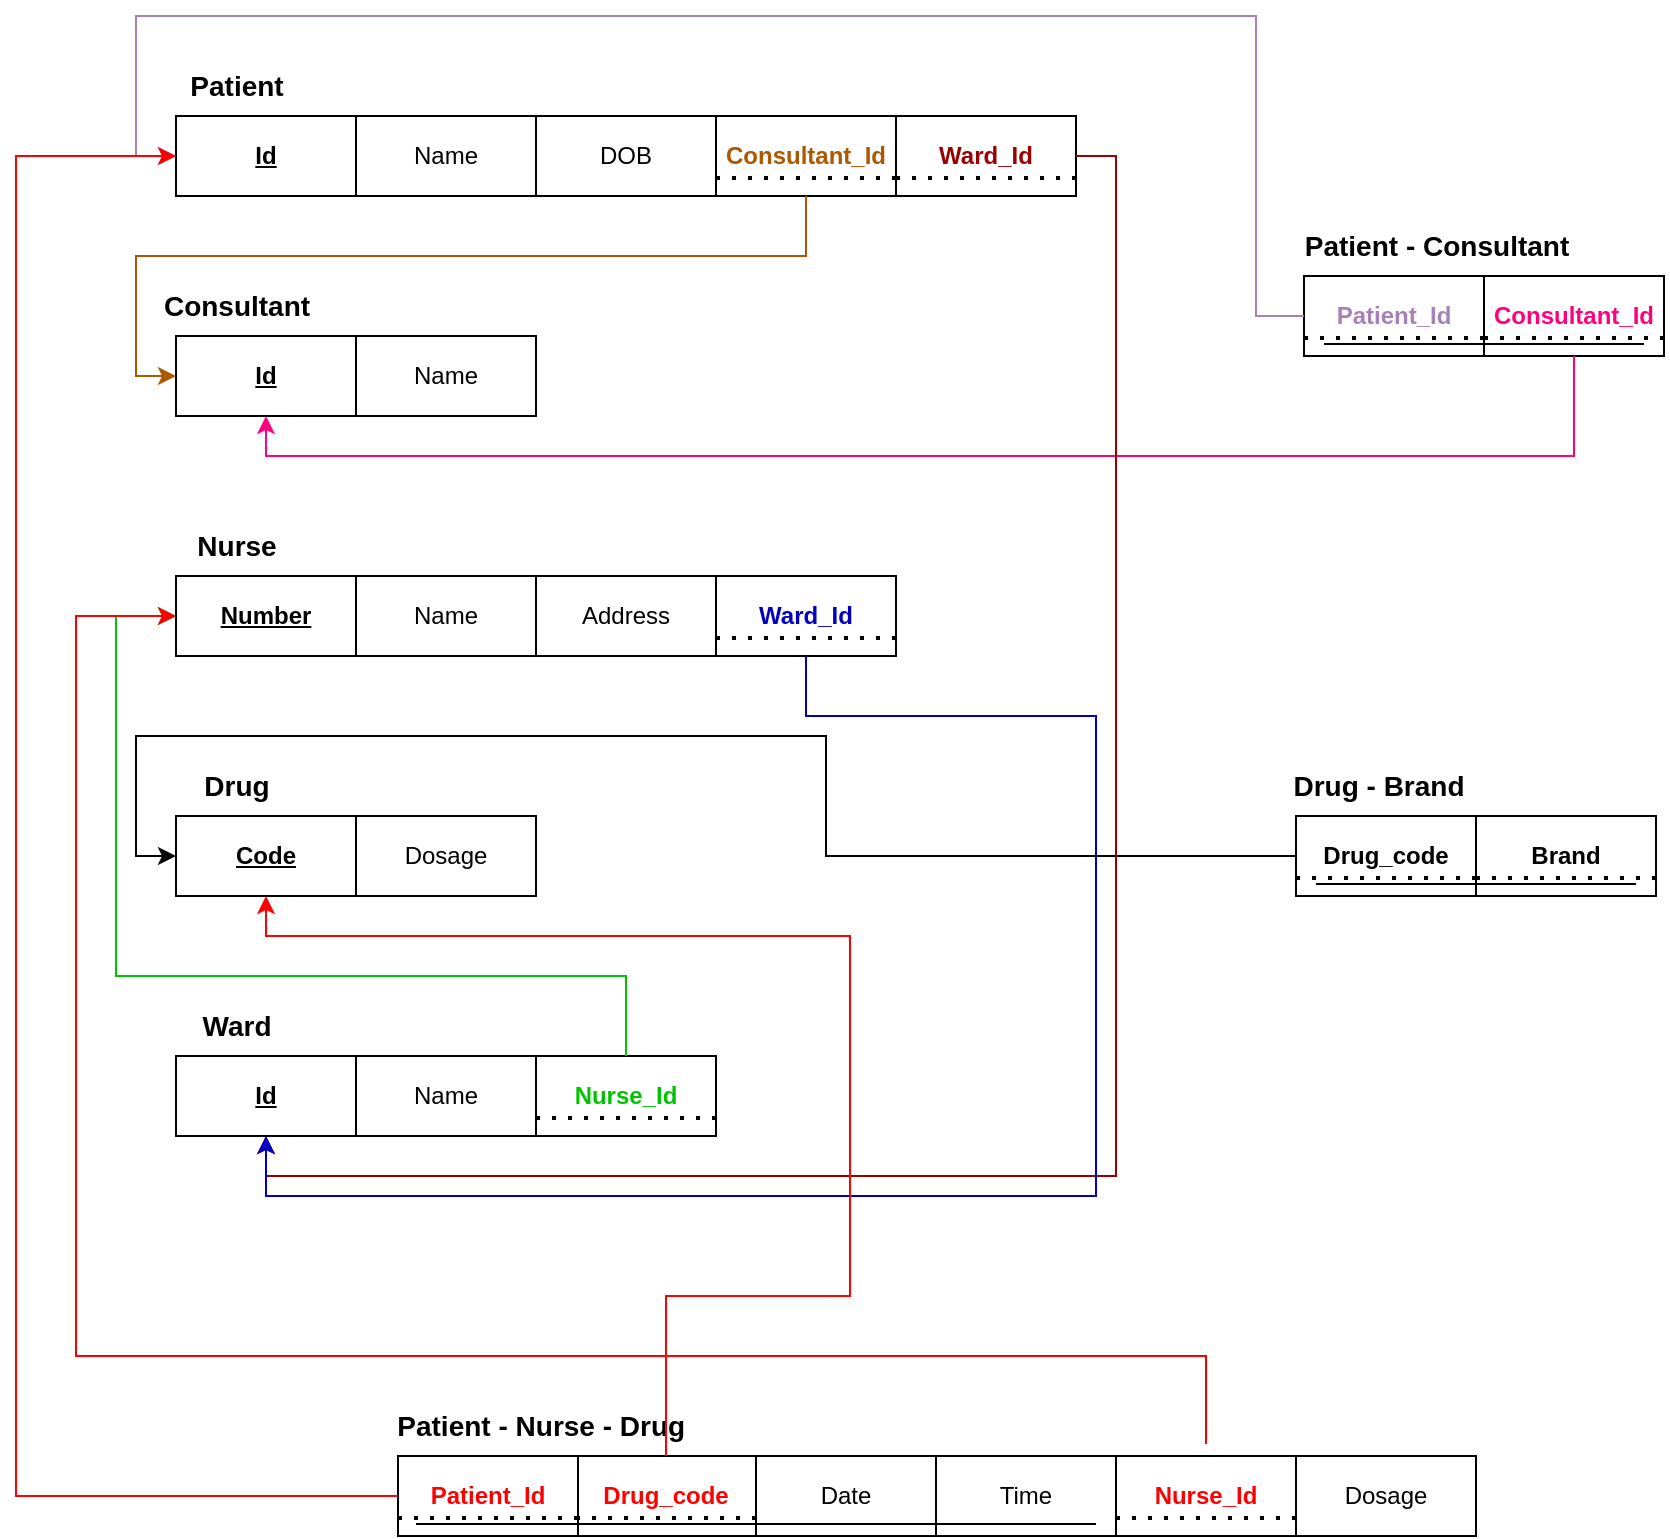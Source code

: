 <mxfile version="24.3.1" type="github">
  <diagram name="Page-1" id="1Q1MUkZzWCJOnIkLyNTM">
    <mxGraphModel dx="2501" dy="772" grid="1" gridSize="10" guides="1" tooltips="1" connect="1" arrows="1" fold="1" page="1" pageScale="1" pageWidth="827" pageHeight="1169" math="0" shadow="0">
      <root>
        <mxCell id="0" />
        <mxCell id="1" parent="0" />
        <mxCell id="8zgzl7MIhLuuyy7sdj-F-80" value="" style="group" vertex="1" connectable="0" parent="1">
          <mxGeometry x="694" y="150" width="90" height="40" as="geometry" />
        </mxCell>
        <mxCell id="8zgzl7MIhLuuyy7sdj-F-81" value="&lt;span style=&quot;text-wrap: nowrap;&quot;&gt;&lt;font color=&quot;#ff0080&quot; style=&quot;font-size: 12px;&quot;&gt;&lt;b style=&quot;&quot;&gt;Consultant_Id&lt;/b&gt;&lt;/font&gt;&lt;/span&gt;" style="rounded=0;whiteSpace=wrap;html=1;" vertex="1" parent="8zgzl7MIhLuuyy7sdj-F-80">
          <mxGeometry width="90" height="40" as="geometry" />
        </mxCell>
        <mxCell id="8zgzl7MIhLuuyy7sdj-F-82" value="" style="endArrow=none;dashed=1;html=1;dashPattern=1 3;strokeWidth=2;rounded=0;" edge="1" parent="8zgzl7MIhLuuyy7sdj-F-80">
          <mxGeometry width="50" height="50" relative="1" as="geometry">
            <mxPoint y="31" as="sourcePoint" />
            <mxPoint x="90" y="31" as="targetPoint" />
          </mxGeometry>
        </mxCell>
        <mxCell id="8zgzl7MIhLuuyy7sdj-F-1" value="" style="group" vertex="1" connectable="0" parent="1">
          <mxGeometry x="40" y="70" width="450" height="40" as="geometry" />
        </mxCell>
        <mxCell id="8zgzl7MIhLuuyy7sdj-F-2" value="&lt;u&gt;&lt;b&gt;Id&lt;/b&gt;&lt;/u&gt;" style="rounded=0;whiteSpace=wrap;html=1;" vertex="1" parent="8zgzl7MIhLuuyy7sdj-F-1">
          <mxGeometry width="90" height="40" as="geometry" />
        </mxCell>
        <mxCell id="8zgzl7MIhLuuyy7sdj-F-3" value="Name" style="rounded=0;whiteSpace=wrap;html=1;" vertex="1" parent="8zgzl7MIhLuuyy7sdj-F-1">
          <mxGeometry x="90" width="90" height="40" as="geometry" />
        </mxCell>
        <mxCell id="8zgzl7MIhLuuyy7sdj-F-4" value="DOB" style="rounded=0;whiteSpace=wrap;html=1;" vertex="1" parent="8zgzl7MIhLuuyy7sdj-F-1">
          <mxGeometry x="180" width="90" height="40" as="geometry" />
        </mxCell>
        <mxCell id="8zgzl7MIhLuuyy7sdj-F-40" value="" style="group" vertex="1" connectable="0" parent="8zgzl7MIhLuuyy7sdj-F-1">
          <mxGeometry x="270" width="90" height="40" as="geometry" />
        </mxCell>
        <mxCell id="8zgzl7MIhLuuyy7sdj-F-41" value="&lt;span style=&quot;text-wrap: nowrap;&quot;&gt;&lt;font color=&quot;#ad5700&quot; style=&quot;font-size: 12px;&quot;&gt;&lt;b style=&quot;&quot;&gt;Consultant_Id&lt;/b&gt;&lt;/font&gt;&lt;/span&gt;" style="rounded=0;whiteSpace=wrap;html=1;" vertex="1" parent="8zgzl7MIhLuuyy7sdj-F-40">
          <mxGeometry width="90" height="40" as="geometry" />
        </mxCell>
        <mxCell id="8zgzl7MIhLuuyy7sdj-F-42" value="" style="endArrow=none;dashed=1;html=1;dashPattern=1 3;strokeWidth=2;rounded=0;" edge="1" parent="8zgzl7MIhLuuyy7sdj-F-40">
          <mxGeometry width="50" height="50" relative="1" as="geometry">
            <mxPoint y="31" as="sourcePoint" />
            <mxPoint x="90" y="31" as="targetPoint" />
          </mxGeometry>
        </mxCell>
        <mxCell id="8zgzl7MIhLuuyy7sdj-F-44" value="" style="group" vertex="1" connectable="0" parent="8zgzl7MIhLuuyy7sdj-F-1">
          <mxGeometry x="360" width="90" height="40" as="geometry" />
        </mxCell>
        <mxCell id="8zgzl7MIhLuuyy7sdj-F-45" value="&lt;span style=&quot;text-wrap: nowrap;&quot;&gt;&lt;font color=&quot;#990000&quot; style=&quot;font-size: 12px;&quot;&gt;&lt;b style=&quot;&quot;&gt;Ward_Id&lt;/b&gt;&lt;/font&gt;&lt;/span&gt;" style="rounded=0;whiteSpace=wrap;html=1;" vertex="1" parent="8zgzl7MIhLuuyy7sdj-F-44">
          <mxGeometry width="90" height="40" as="geometry" />
        </mxCell>
        <mxCell id="8zgzl7MIhLuuyy7sdj-F-46" value="" style="endArrow=none;dashed=1;html=1;dashPattern=1 3;strokeWidth=2;rounded=0;" edge="1" parent="8zgzl7MIhLuuyy7sdj-F-44">
          <mxGeometry width="50" height="50" relative="1" as="geometry">
            <mxPoint y="31" as="sourcePoint" />
            <mxPoint x="90" y="31" as="targetPoint" />
          </mxGeometry>
        </mxCell>
        <mxCell id="8zgzl7MIhLuuyy7sdj-F-7" value="&lt;b&gt;&lt;font style=&quot;font-size: 14px;&quot;&gt;Patient&lt;/font&gt;&lt;/b&gt;" style="text;html=1;align=center;verticalAlign=middle;resizable=0;points=[];autosize=1;strokeColor=none;fillColor=none;" vertex="1" parent="1">
          <mxGeometry x="35" y="40" width="70" height="30" as="geometry" />
        </mxCell>
        <mxCell id="8zgzl7MIhLuuyy7sdj-F-8" value="&lt;u&gt;&lt;b&gt;Id&lt;/b&gt;&lt;/u&gt;" style="rounded=0;whiteSpace=wrap;html=1;" vertex="1" parent="1">
          <mxGeometry x="40" y="180" width="90" height="40" as="geometry" />
        </mxCell>
        <mxCell id="8zgzl7MIhLuuyy7sdj-F-9" value="Name" style="rounded=0;whiteSpace=wrap;html=1;" vertex="1" parent="1">
          <mxGeometry x="130" y="180" width="90" height="40" as="geometry" />
        </mxCell>
        <mxCell id="8zgzl7MIhLuuyy7sdj-F-11" value="&lt;b&gt;&lt;font style=&quot;font-size: 14px;&quot;&gt;Consultant&lt;/font&gt;&lt;/b&gt;" style="text;html=1;align=center;verticalAlign=middle;resizable=0;points=[];autosize=1;strokeColor=none;fillColor=none;" vertex="1" parent="1">
          <mxGeometry x="20" y="150" width="100" height="30" as="geometry" />
        </mxCell>
        <mxCell id="8zgzl7MIhLuuyy7sdj-F-12" value="&lt;u&gt;&lt;b&gt;Number&lt;/b&gt;&lt;/u&gt;" style="rounded=0;whiteSpace=wrap;html=1;" vertex="1" parent="1">
          <mxGeometry x="40" y="300" width="90" height="40" as="geometry" />
        </mxCell>
        <mxCell id="8zgzl7MIhLuuyy7sdj-F-13" value="Name" style="rounded=0;whiteSpace=wrap;html=1;" vertex="1" parent="1">
          <mxGeometry x="130" y="300" width="90" height="40" as="geometry" />
        </mxCell>
        <mxCell id="8zgzl7MIhLuuyy7sdj-F-14" value="&lt;b&gt;&lt;font style=&quot;font-size: 14px;&quot;&gt;Nurse&lt;/font&gt;&lt;/b&gt;" style="text;html=1;align=center;verticalAlign=middle;resizable=0;points=[];autosize=1;strokeColor=none;fillColor=none;" vertex="1" parent="1">
          <mxGeometry x="40" y="270" width="60" height="30" as="geometry" />
        </mxCell>
        <mxCell id="8zgzl7MIhLuuyy7sdj-F-15" value="Address" style="rounded=0;whiteSpace=wrap;html=1;" vertex="1" parent="1">
          <mxGeometry x="220" y="300" width="90" height="40" as="geometry" />
        </mxCell>
        <mxCell id="8zgzl7MIhLuuyy7sdj-F-16" value="&lt;u&gt;&lt;b&gt;Code&lt;/b&gt;&lt;/u&gt;" style="rounded=0;whiteSpace=wrap;html=1;" vertex="1" parent="1">
          <mxGeometry x="40" y="420" width="90" height="40" as="geometry" />
        </mxCell>
        <mxCell id="8zgzl7MIhLuuyy7sdj-F-17" value="Dosage" style="rounded=0;whiteSpace=wrap;html=1;" vertex="1" parent="1">
          <mxGeometry x="130" y="420" width="90" height="40" as="geometry" />
        </mxCell>
        <mxCell id="8zgzl7MIhLuuyy7sdj-F-18" value="&lt;b&gt;&lt;font style=&quot;font-size: 14px;&quot;&gt;Drug&lt;/font&gt;&lt;/b&gt;" style="text;html=1;align=center;verticalAlign=middle;resizable=0;points=[];autosize=1;strokeColor=none;fillColor=none;" vertex="1" parent="1">
          <mxGeometry x="40" y="390" width="60" height="30" as="geometry" />
        </mxCell>
        <mxCell id="8zgzl7MIhLuuyy7sdj-F-21" value="&lt;b&gt;&lt;font style=&quot;font-size: 14px;&quot;&gt;Drug - Brand&lt;/font&gt;&lt;/b&gt;" style="text;html=1;align=center;verticalAlign=middle;resizable=0;points=[];autosize=1;strokeColor=none;fillColor=none;" vertex="1" parent="1">
          <mxGeometry x="586" y="390" width="110" height="30" as="geometry" />
        </mxCell>
        <mxCell id="8zgzl7MIhLuuyy7sdj-F-22" value="" style="group" vertex="1" connectable="0" parent="1">
          <mxGeometry x="600" y="420" width="90" height="40" as="geometry" />
        </mxCell>
        <mxCell id="8zgzl7MIhLuuyy7sdj-F-23" value="&lt;span style=&quot;text-wrap: nowrap;&quot;&gt;&lt;font style=&quot;font-size: 12px;&quot;&gt;&lt;b&gt;Drug_code&lt;/b&gt;&lt;/font&gt;&lt;/span&gt;" style="rounded=0;whiteSpace=wrap;html=1;" vertex="1" parent="8zgzl7MIhLuuyy7sdj-F-22">
          <mxGeometry width="90" height="40" as="geometry" />
        </mxCell>
        <mxCell id="8zgzl7MIhLuuyy7sdj-F-24" value="" style="endArrow=none;dashed=1;html=1;dashPattern=1 3;strokeWidth=2;rounded=0;" edge="1" parent="8zgzl7MIhLuuyy7sdj-F-22">
          <mxGeometry width="50" height="50" relative="1" as="geometry">
            <mxPoint y="31" as="sourcePoint" />
            <mxPoint x="90" y="31" as="targetPoint" />
          </mxGeometry>
        </mxCell>
        <mxCell id="8zgzl7MIhLuuyy7sdj-F-28" value="" style="group" vertex="1" connectable="0" parent="1">
          <mxGeometry x="690" y="420" width="90" height="40" as="geometry" />
        </mxCell>
        <mxCell id="8zgzl7MIhLuuyy7sdj-F-29" value="&lt;span style=&quot;text-wrap: nowrap;&quot;&gt;&lt;font style=&quot;font-size: 12px;&quot;&gt;&lt;b&gt;Brand&lt;/b&gt;&lt;/font&gt;&lt;/span&gt;" style="rounded=0;whiteSpace=wrap;html=1;" vertex="1" parent="8zgzl7MIhLuuyy7sdj-F-28">
          <mxGeometry width="90" height="40" as="geometry" />
        </mxCell>
        <mxCell id="8zgzl7MIhLuuyy7sdj-F-30" value="" style="endArrow=none;dashed=1;html=1;dashPattern=1 3;strokeWidth=2;rounded=0;" edge="1" parent="8zgzl7MIhLuuyy7sdj-F-28">
          <mxGeometry width="50" height="50" relative="1" as="geometry">
            <mxPoint y="31" as="sourcePoint" />
            <mxPoint x="90" y="31" as="targetPoint" />
          </mxGeometry>
        </mxCell>
        <mxCell id="8zgzl7MIhLuuyy7sdj-F-31" value="" style="endArrow=none;html=1;rounded=0;" edge="1" parent="1">
          <mxGeometry width="50" height="50" relative="1" as="geometry">
            <mxPoint x="610" y="454" as="sourcePoint" />
            <mxPoint x="770" y="454" as="targetPoint" />
          </mxGeometry>
        </mxCell>
        <mxCell id="8zgzl7MIhLuuyy7sdj-F-32" style="edgeStyle=orthogonalEdgeStyle;rounded=0;orthogonalLoop=1;jettySize=auto;html=1;exitX=0;exitY=0.5;exitDx=0;exitDy=0;entryX=0;entryY=0.5;entryDx=0;entryDy=0;" edge="1" parent="1" source="8zgzl7MIhLuuyy7sdj-F-23" target="8zgzl7MIhLuuyy7sdj-F-16">
          <mxGeometry relative="1" as="geometry">
            <Array as="points">
              <mxPoint x="365" y="440" />
              <mxPoint x="365" y="380" />
              <mxPoint x="20" y="380" />
              <mxPoint x="20" y="440" />
            </Array>
          </mxGeometry>
        </mxCell>
        <mxCell id="8zgzl7MIhLuuyy7sdj-F-33" value="&lt;u&gt;&lt;b&gt;Id&lt;/b&gt;&lt;/u&gt;" style="rounded=0;whiteSpace=wrap;html=1;" vertex="1" parent="1">
          <mxGeometry x="40" y="540" width="90" height="40" as="geometry" />
        </mxCell>
        <mxCell id="8zgzl7MIhLuuyy7sdj-F-34" value="Name" style="rounded=0;whiteSpace=wrap;html=1;" vertex="1" parent="1">
          <mxGeometry x="130" y="540" width="90" height="40" as="geometry" />
        </mxCell>
        <mxCell id="8zgzl7MIhLuuyy7sdj-F-35" value="&lt;b&gt;&lt;font style=&quot;font-size: 14px;&quot;&gt;Ward&lt;/font&gt;&lt;/b&gt;" style="text;html=1;align=center;verticalAlign=middle;resizable=0;points=[];autosize=1;strokeColor=none;fillColor=none;" vertex="1" parent="1">
          <mxGeometry x="40" y="510" width="60" height="30" as="geometry" />
        </mxCell>
        <mxCell id="8zgzl7MIhLuuyy7sdj-F-36" value="" style="group" vertex="1" connectable="0" parent="1">
          <mxGeometry x="220" y="540" width="90" height="40" as="geometry" />
        </mxCell>
        <mxCell id="8zgzl7MIhLuuyy7sdj-F-37" value="&lt;span style=&quot;text-wrap: nowrap;&quot;&gt;&lt;font color=&quot;#00c400&quot; style=&quot;font-size: 12px;&quot;&gt;&lt;b&gt;Nurse_Id&lt;/b&gt;&lt;/font&gt;&lt;/span&gt;" style="rounded=0;whiteSpace=wrap;html=1;" vertex="1" parent="8zgzl7MIhLuuyy7sdj-F-36">
          <mxGeometry width="90" height="40" as="geometry" />
        </mxCell>
        <mxCell id="8zgzl7MIhLuuyy7sdj-F-38" value="" style="endArrow=none;dashed=1;html=1;dashPattern=1 3;strokeWidth=2;rounded=0;" edge="1" parent="8zgzl7MIhLuuyy7sdj-F-36">
          <mxGeometry width="50" height="50" relative="1" as="geometry">
            <mxPoint y="31" as="sourcePoint" />
            <mxPoint x="90" y="31" as="targetPoint" />
          </mxGeometry>
        </mxCell>
        <mxCell id="8zgzl7MIhLuuyy7sdj-F-39" style="edgeStyle=orthogonalEdgeStyle;rounded=0;orthogonalLoop=1;jettySize=auto;html=1;entryX=0;entryY=0.5;entryDx=0;entryDy=0;strokeColor=#00C400;" edge="1" parent="1" source="8zgzl7MIhLuuyy7sdj-F-37" target="8zgzl7MIhLuuyy7sdj-F-12">
          <mxGeometry relative="1" as="geometry">
            <Array as="points">
              <mxPoint x="265" y="500" />
              <mxPoint x="10" y="500" />
              <mxPoint x="10" y="320" />
            </Array>
          </mxGeometry>
        </mxCell>
        <mxCell id="8zgzl7MIhLuuyy7sdj-F-43" style="edgeStyle=orthogonalEdgeStyle;rounded=0;orthogonalLoop=1;jettySize=auto;html=1;entryX=0;entryY=0.5;entryDx=0;entryDy=0;strokeColor=#AD5700;" edge="1" parent="1" source="8zgzl7MIhLuuyy7sdj-F-41" target="8zgzl7MIhLuuyy7sdj-F-8">
          <mxGeometry relative="1" as="geometry">
            <Array as="points">
              <mxPoint x="355" y="140" />
              <mxPoint x="20" y="140" />
              <mxPoint x="20" y="200" />
            </Array>
          </mxGeometry>
        </mxCell>
        <mxCell id="8zgzl7MIhLuuyy7sdj-F-58" value="" style="group" vertex="1" connectable="0" parent="1">
          <mxGeometry x="310" y="300" width="90" height="40" as="geometry" />
        </mxCell>
        <mxCell id="8zgzl7MIhLuuyy7sdj-F-59" value="&lt;span style=&quot;text-wrap: nowrap;&quot;&gt;&lt;font color=&quot;#0000bd&quot; style=&quot;font-size: 12px;&quot;&gt;&lt;b style=&quot;&quot;&gt;Ward_Id&lt;/b&gt;&lt;/font&gt;&lt;/span&gt;" style="rounded=0;whiteSpace=wrap;html=1;" vertex="1" parent="8zgzl7MIhLuuyy7sdj-F-58">
          <mxGeometry width="90" height="40" as="geometry" />
        </mxCell>
        <mxCell id="8zgzl7MIhLuuyy7sdj-F-60" value="" style="endArrow=none;dashed=1;html=1;dashPattern=1 3;strokeWidth=2;rounded=0;" edge="1" parent="8zgzl7MIhLuuyy7sdj-F-58">
          <mxGeometry width="50" height="50" relative="1" as="geometry">
            <mxPoint y="31" as="sourcePoint" />
            <mxPoint x="90" y="31" as="targetPoint" />
          </mxGeometry>
        </mxCell>
        <mxCell id="8zgzl7MIhLuuyy7sdj-F-62" value="&lt;b&gt;&lt;font style=&quot;font-size: 14px;&quot;&gt;Patient&amp;nbsp;&lt;/font&gt;&lt;/b&gt;&lt;b&gt;&lt;font style=&quot;font-size: 14px;&quot;&gt;-&amp;nbsp;&lt;/font&gt;&lt;/b&gt;&lt;b&gt;&lt;font style=&quot;font-size: 14px;&quot;&gt;Consultant&lt;/font&gt;&lt;/b&gt;" style="text;html=1;align=center;verticalAlign=middle;resizable=0;points=[];autosize=1;strokeColor=none;fillColor=none;" vertex="1" parent="1">
          <mxGeometry x="590" y="120" width="160" height="30" as="geometry" />
        </mxCell>
        <mxCell id="8zgzl7MIhLuuyy7sdj-F-63" value="" style="group" vertex="1" connectable="0" parent="1">
          <mxGeometry x="604" y="150" width="90" height="40" as="geometry" />
        </mxCell>
        <mxCell id="8zgzl7MIhLuuyy7sdj-F-64" value="&lt;span style=&quot;text-wrap: nowrap;&quot;&gt;&lt;font color=&quot;#a680b8&quot; style=&quot;font-size: 12px;&quot;&gt;&lt;b&gt;Patient_Id&lt;/b&gt;&lt;/font&gt;&lt;/span&gt;" style="rounded=0;whiteSpace=wrap;html=1;" vertex="1" parent="8zgzl7MIhLuuyy7sdj-F-63">
          <mxGeometry width="90" height="40" as="geometry" />
        </mxCell>
        <mxCell id="8zgzl7MIhLuuyy7sdj-F-65" value="" style="endArrow=none;dashed=1;html=1;dashPattern=1 3;strokeWidth=2;rounded=0;" edge="1" parent="8zgzl7MIhLuuyy7sdj-F-63">
          <mxGeometry width="50" height="50" relative="1" as="geometry">
            <mxPoint y="31" as="sourcePoint" />
            <mxPoint x="90" y="31" as="targetPoint" />
          </mxGeometry>
        </mxCell>
        <mxCell id="8zgzl7MIhLuuyy7sdj-F-69" value="" style="endArrow=none;html=1;rounded=0;" edge="1" parent="1">
          <mxGeometry width="50" height="50" relative="1" as="geometry">
            <mxPoint x="614" y="184" as="sourcePoint" />
            <mxPoint x="774" y="184" as="targetPoint" />
          </mxGeometry>
        </mxCell>
        <mxCell id="8zgzl7MIhLuuyy7sdj-F-83" style="edgeStyle=orthogonalEdgeStyle;rounded=0;orthogonalLoop=1;jettySize=auto;html=1;exitX=0.5;exitY=1;exitDx=0;exitDy=0;entryX=0.5;entryY=1;entryDx=0;entryDy=0;strokeColor=#FF0080;" edge="1" parent="1" source="8zgzl7MIhLuuyy7sdj-F-81" target="8zgzl7MIhLuuyy7sdj-F-8">
          <mxGeometry relative="1" as="geometry" />
        </mxCell>
        <mxCell id="8zgzl7MIhLuuyy7sdj-F-84" style="edgeStyle=orthogonalEdgeStyle;rounded=0;orthogonalLoop=1;jettySize=auto;html=1;exitX=0;exitY=0.5;exitDx=0;exitDy=0;entryX=0;entryY=0.5;entryDx=0;entryDy=0;strokeColor=#A680B8;" edge="1" parent="1" source="8zgzl7MIhLuuyy7sdj-F-64" target="8zgzl7MIhLuuyy7sdj-F-2">
          <mxGeometry relative="1" as="geometry">
            <Array as="points">
              <mxPoint x="580" y="170" />
              <mxPoint x="580" y="20" />
              <mxPoint x="20" y="20" />
              <mxPoint x="20" y="90" />
            </Array>
          </mxGeometry>
        </mxCell>
        <mxCell id="8zgzl7MIhLuuyy7sdj-F-47" style="edgeStyle=orthogonalEdgeStyle;rounded=0;orthogonalLoop=1;jettySize=auto;html=1;exitX=1;exitY=0.5;exitDx=0;exitDy=0;entryX=0.5;entryY=1;entryDx=0;entryDy=0;strokeColor=#990000;" edge="1" parent="1" source="8zgzl7MIhLuuyy7sdj-F-45" target="8zgzl7MIhLuuyy7sdj-F-33">
          <mxGeometry relative="1" as="geometry" />
        </mxCell>
        <mxCell id="8zgzl7MIhLuuyy7sdj-F-61" style="edgeStyle=orthogonalEdgeStyle;rounded=0;orthogonalLoop=1;jettySize=auto;html=1;exitX=0.5;exitY=1;exitDx=0;exitDy=0;entryX=0.5;entryY=1;entryDx=0;entryDy=0;strokeColor=#0000BD;" edge="1" parent="1" source="8zgzl7MIhLuuyy7sdj-F-59" target="8zgzl7MIhLuuyy7sdj-F-33">
          <mxGeometry relative="1" as="geometry">
            <mxPoint x="340" y="370" as="sourcePoint" />
            <Array as="points">
              <mxPoint x="355" y="370" />
              <mxPoint x="500" y="370" />
              <mxPoint x="500" y="610" />
              <mxPoint x="85" y="610" />
            </Array>
          </mxGeometry>
        </mxCell>
        <mxCell id="8zgzl7MIhLuuyy7sdj-F-102" value="" style="group;fontStyle=0" vertex="1" connectable="0" parent="1">
          <mxGeometry x="136" y="710" width="556" height="70" as="geometry" />
        </mxCell>
        <mxCell id="8zgzl7MIhLuuyy7sdj-F-85" value="&lt;b&gt;&lt;font style=&quot;font-size: 14px;&quot;&gt;Patient&amp;nbsp;&lt;/font&gt;&lt;/b&gt;&lt;b&gt;&lt;font style=&quot;font-size: 14px;&quot;&gt;-&amp;nbsp;&lt;/font&gt;&lt;/b&gt;&lt;b&gt;&lt;font style=&quot;font-size: 14px;&quot;&gt;Nurse -&amp;nbsp;&lt;/font&gt;&lt;/b&gt;&lt;b&gt;&lt;font style=&quot;font-size: 14px;&quot;&gt;Drug&amp;nbsp;&lt;/font&gt;&lt;/b&gt;&lt;b&gt;&lt;font style=&quot;font-size: 14px;&quot;&gt;&amp;nbsp;&lt;/font&gt;&lt;/b&gt;" style="text;html=1;align=center;verticalAlign=middle;resizable=0;points=[];autosize=1;strokeColor=none;fillColor=none;fontStyle=0" vertex="1" parent="8zgzl7MIhLuuyy7sdj-F-102">
          <mxGeometry width="180" height="30" as="geometry" />
        </mxCell>
        <mxCell id="8zgzl7MIhLuuyy7sdj-F-86" value="" style="group;fontStyle=0" vertex="1" connectable="0" parent="8zgzl7MIhLuuyy7sdj-F-102">
          <mxGeometry x="104" y="30" width="90" height="40" as="geometry" />
        </mxCell>
        <mxCell id="8zgzl7MIhLuuyy7sdj-F-87" value="&lt;span style=&quot;text-wrap: nowrap;&quot;&gt;&lt;font color=&quot;#ff0000&quot; style=&quot;font-size: 12px;&quot;&gt;&lt;b&gt;Drug_code&lt;/b&gt;&lt;/font&gt;&lt;/span&gt;" style="rounded=0;whiteSpace=wrap;html=1;fontStyle=0" vertex="1" parent="8zgzl7MIhLuuyy7sdj-F-86">
          <mxGeometry width="90" height="40" as="geometry" />
        </mxCell>
        <mxCell id="8zgzl7MIhLuuyy7sdj-F-88" value="" style="endArrow=none;dashed=1;html=1;dashPattern=1 3;strokeWidth=2;rounded=0;fontStyle=0" edge="1" parent="8zgzl7MIhLuuyy7sdj-F-86">
          <mxGeometry width="50" height="50" relative="1" as="geometry">
            <mxPoint y="31" as="sourcePoint" />
            <mxPoint x="90" y="31" as="targetPoint" />
          </mxGeometry>
        </mxCell>
        <mxCell id="8zgzl7MIhLuuyy7sdj-F-93" value="" style="group;fontStyle=0" vertex="1" connectable="0" parent="8zgzl7MIhLuuyy7sdj-F-102">
          <mxGeometry x="15" y="30" width="90" height="40" as="geometry" />
        </mxCell>
        <mxCell id="8zgzl7MIhLuuyy7sdj-F-94" value="&lt;span style=&quot;text-wrap: nowrap;&quot;&gt;&lt;font color=&quot;#ff0000&quot; style=&quot;font-size: 12px;&quot;&gt;&lt;b style=&quot;&quot;&gt;Patient_Id&lt;/b&gt;&lt;/font&gt;&lt;/span&gt;" style="rounded=0;whiteSpace=wrap;html=1;fontStyle=0" vertex="1" parent="8zgzl7MIhLuuyy7sdj-F-93">
          <mxGeometry width="90" height="40" as="geometry" />
        </mxCell>
        <mxCell id="8zgzl7MIhLuuyy7sdj-F-95" value="" style="endArrow=none;dashed=1;html=1;dashPattern=1 3;strokeWidth=2;rounded=0;fontStyle=0" edge="1" parent="8zgzl7MIhLuuyy7sdj-F-93">
          <mxGeometry width="50" height="50" relative="1" as="geometry">
            <mxPoint y="31" as="sourcePoint" />
            <mxPoint x="90" y="31" as="targetPoint" />
          </mxGeometry>
        </mxCell>
        <mxCell id="8zgzl7MIhLuuyy7sdj-F-99" value="Dosage" style="rounded=0;whiteSpace=wrap;html=1;fontStyle=0" vertex="1" parent="8zgzl7MIhLuuyy7sdj-F-102">
          <mxGeometry x="464" y="30" width="90" height="40" as="geometry" />
        </mxCell>
        <mxCell id="8zgzl7MIhLuuyy7sdj-F-100" value="Time" style="rounded=0;whiteSpace=wrap;html=1;fontStyle=0" vertex="1" parent="8zgzl7MIhLuuyy7sdj-F-102">
          <mxGeometry x="284" y="30" width="90" height="40" as="geometry" />
        </mxCell>
        <mxCell id="8zgzl7MIhLuuyy7sdj-F-101" value="Date" style="rounded=0;whiteSpace=wrap;html=1;fontStyle=0" vertex="1" parent="8zgzl7MIhLuuyy7sdj-F-102">
          <mxGeometry x="194" y="30" width="90" height="40" as="geometry" />
        </mxCell>
        <mxCell id="8zgzl7MIhLuuyy7sdj-F-96" value="" style="group;fontStyle=0" vertex="1" connectable="0" parent="8zgzl7MIhLuuyy7sdj-F-102">
          <mxGeometry x="374" y="30" width="90" height="40" as="geometry" />
        </mxCell>
        <mxCell id="8zgzl7MIhLuuyy7sdj-F-97" value="&lt;span style=&quot;text-wrap: nowrap;&quot;&gt;&lt;font color=&quot;#ff0000&quot; style=&quot;font-size: 12px;&quot;&gt;&lt;b style=&quot;&quot;&gt;Nurse_Id&lt;/b&gt;&lt;/font&gt;&lt;/span&gt;" style="rounded=0;whiteSpace=wrap;html=1;fontStyle=0" vertex="1" parent="8zgzl7MIhLuuyy7sdj-F-96">
          <mxGeometry width="90" height="40" as="geometry" />
        </mxCell>
        <mxCell id="8zgzl7MIhLuuyy7sdj-F-98" value="" style="endArrow=none;dashed=1;html=1;dashPattern=1 3;strokeWidth=2;rounded=0;fontStyle=0" edge="1" parent="8zgzl7MIhLuuyy7sdj-F-96">
          <mxGeometry width="50" height="50" relative="1" as="geometry">
            <mxPoint y="31" as="sourcePoint" />
            <mxPoint x="90" y="31" as="targetPoint" />
          </mxGeometry>
        </mxCell>
        <mxCell id="8zgzl7MIhLuuyy7sdj-F-103" style="edgeStyle=orthogonalEdgeStyle;rounded=0;orthogonalLoop=1;jettySize=auto;html=1;exitX=0;exitY=0.5;exitDx=0;exitDy=0;entryX=0;entryY=0.5;entryDx=0;entryDy=0;strokeColor=#FF0000;" edge="1" parent="1" source="8zgzl7MIhLuuyy7sdj-F-94" target="8zgzl7MIhLuuyy7sdj-F-2">
          <mxGeometry relative="1" as="geometry">
            <Array as="points">
              <mxPoint x="-40" y="760" />
              <mxPoint x="-40" y="90" />
            </Array>
          </mxGeometry>
        </mxCell>
        <mxCell id="8zgzl7MIhLuuyy7sdj-F-104" style="edgeStyle=orthogonalEdgeStyle;rounded=0;orthogonalLoop=1;jettySize=auto;html=1;exitX=0.5;exitY=-0.15;exitDx=0;exitDy=0;entryX=0;entryY=0.5;entryDx=0;entryDy=0;strokeColor=#FF0000;exitPerimeter=0;" edge="1" parent="1" source="8zgzl7MIhLuuyy7sdj-F-97" target="8zgzl7MIhLuuyy7sdj-F-12">
          <mxGeometry relative="1" as="geometry">
            <Array as="points">
              <mxPoint x="555" y="690" />
              <mxPoint x="-10" y="690" />
              <mxPoint x="-10" y="320" />
            </Array>
          </mxGeometry>
        </mxCell>
        <mxCell id="8zgzl7MIhLuuyy7sdj-F-105" style="edgeStyle=orthogonalEdgeStyle;rounded=0;orthogonalLoop=1;jettySize=auto;html=1;exitX=0.5;exitY=0;exitDx=0;exitDy=0;entryX=0.5;entryY=1;entryDx=0;entryDy=0;strokeColor=#FF0000;" edge="1" parent="1" source="8zgzl7MIhLuuyy7sdj-F-87" target="8zgzl7MIhLuuyy7sdj-F-16">
          <mxGeometry relative="1" as="geometry">
            <Array as="points">
              <mxPoint x="285" y="660" />
              <mxPoint x="377" y="660" />
              <mxPoint x="377" y="480" />
              <mxPoint x="85" y="480" />
            </Array>
          </mxGeometry>
        </mxCell>
        <mxCell id="8zgzl7MIhLuuyy7sdj-F-106" value="" style="endArrow=none;html=1;rounded=0;" edge="1" parent="1">
          <mxGeometry width="50" height="50" relative="1" as="geometry">
            <mxPoint x="160" y="774" as="sourcePoint" />
            <mxPoint x="500" y="774" as="targetPoint" />
          </mxGeometry>
        </mxCell>
      </root>
    </mxGraphModel>
  </diagram>
</mxfile>

